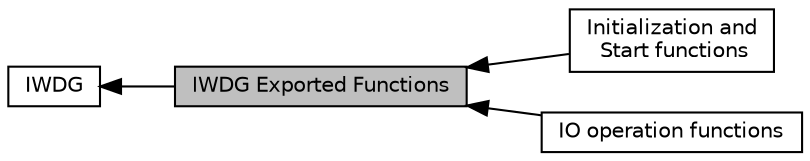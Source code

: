 digraph "IWDG Exported Functions"
{
  edge [fontname="Helvetica",fontsize="10",labelfontname="Helvetica",labelfontsize="10"];
  node [fontname="Helvetica",fontsize="10",shape=record];
  rankdir=LR;
  Node0 [label="IWDG Exported Functions",height=0.2,width=0.4,color="black", fillcolor="grey75", style="filled", fontcolor="black"];
  Node1 [label="IWDG",height=0.2,width=0.4,color="black", fillcolor="white", style="filled",URL="$group___i_w_d_g.html"];
  Node2 [label="Initialization and\l Start functions",height=0.2,width=0.4,color="black", fillcolor="white", style="filled",URL="$group___i_w_d_g___exported___functions___group1.html"];
  Node3 [label="IO operation functions",height=0.2,width=0.4,color="black", fillcolor="white", style="filled",URL="$group___i_w_d_g___exported___functions___group2.html"];
  Node1->Node0 [shape=plaintext, dir="back", style="solid"];
  Node0->Node2 [shape=plaintext, dir="back", style="solid"];
  Node0->Node3 [shape=plaintext, dir="back", style="solid"];
}
